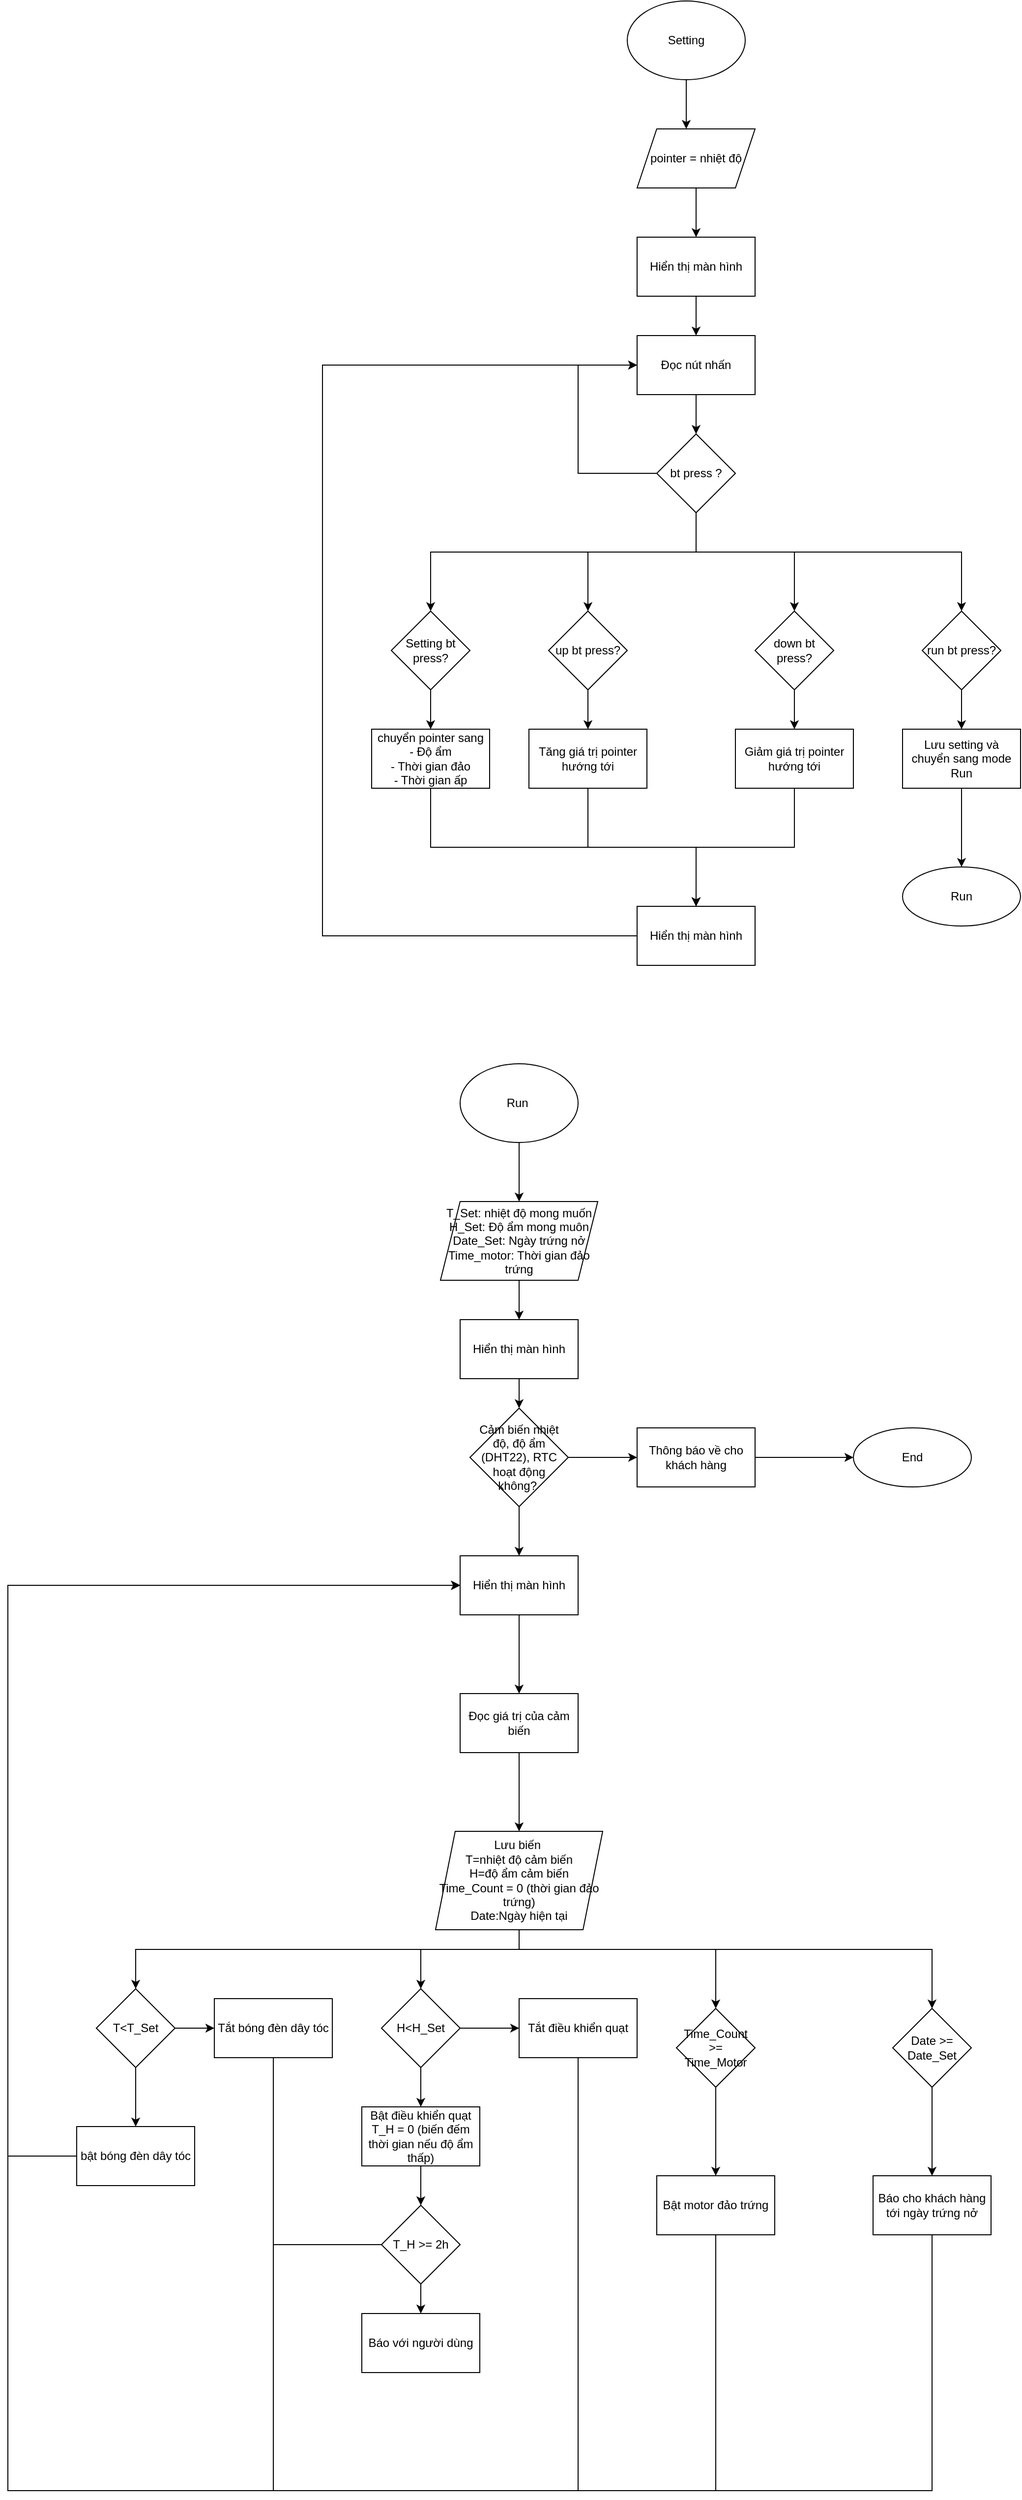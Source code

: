 <mxfile version="20.5.1" type="device"><diagram id="CBP5hiTo70mSyP7MHaft" name="Page-1"><mxGraphModel dx="1237" dy="690" grid="1" gridSize="10" guides="1" tooltips="1" connect="1" arrows="1" fold="1" page="1" pageScale="1" pageWidth="850" pageHeight="1100" math="0" shadow="0"><root><mxCell id="0"/><mxCell id="1" parent="0"/><mxCell id="OI3GbFLyFDMWONoh8uZv-60" value="" style="edgeStyle=orthogonalEdgeStyle;rounded=0;orthogonalLoop=1;jettySize=auto;html=1;fontSize=12;" edge="1" parent="1" source="OI3GbFLyFDMWONoh8uZv-40" target="OI3GbFLyFDMWONoh8uZv-59"><mxGeometry relative="1" as="geometry"><Array as="points"><mxPoint x="1240" y="520"/><mxPoint x="1240" y="520"/></Array></mxGeometry></mxCell><mxCell id="OI3GbFLyFDMWONoh8uZv-40" value="Setting" style="ellipse;whiteSpace=wrap;html=1;fontSize=12;" vertex="1" parent="1"><mxGeometry x="1180" y="400" width="120" height="80" as="geometry"/></mxCell><mxCell id="OI3GbFLyFDMWONoh8uZv-45" value="" style="edgeStyle=orthogonalEdgeStyle;rounded=0;orthogonalLoop=1;jettySize=auto;html=1;fontSize=12;" edge="1" parent="1" source="OI3GbFLyFDMWONoh8uZv-41" target="OI3GbFLyFDMWONoh8uZv-43"><mxGeometry relative="1" as="geometry"/></mxCell><mxCell id="OI3GbFLyFDMWONoh8uZv-41" value="Hiển thị màn hình" style="rounded=0;whiteSpace=wrap;html=1;fontSize=12;" vertex="1" parent="1"><mxGeometry x="1190" y="640" width="120" height="60" as="geometry"/></mxCell><mxCell id="OI3GbFLyFDMWONoh8uZv-44" style="edgeStyle=orthogonalEdgeStyle;rounded=0;orthogonalLoop=1;jettySize=auto;html=1;fontSize=12;entryX=0;entryY=0.5;entryDx=0;entryDy=0;" edge="1" parent="1" source="OI3GbFLyFDMWONoh8uZv-42" target="OI3GbFLyFDMWONoh8uZv-43"><mxGeometry relative="1" as="geometry"><Array as="points"><mxPoint x="1130" y="880"/><mxPoint x="1130" y="770"/></Array></mxGeometry></mxCell><mxCell id="OI3GbFLyFDMWONoh8uZv-49" style="edgeStyle=orthogonalEdgeStyle;rounded=0;orthogonalLoop=1;jettySize=auto;html=1;entryX=0.5;entryY=0;entryDx=0;entryDy=0;fontSize=12;" edge="1" parent="1" source="OI3GbFLyFDMWONoh8uZv-42" target="OI3GbFLyFDMWONoh8uZv-48"><mxGeometry relative="1" as="geometry"><Array as="points"><mxPoint x="1250" y="960"/><mxPoint x="980" y="960"/></Array></mxGeometry></mxCell><mxCell id="OI3GbFLyFDMWONoh8uZv-53" style="edgeStyle=orthogonalEdgeStyle;rounded=0;orthogonalLoop=1;jettySize=auto;html=1;entryX=0.5;entryY=0;entryDx=0;entryDy=0;fontSize=12;" edge="1" parent="1" source="OI3GbFLyFDMWONoh8uZv-42" target="OI3GbFLyFDMWONoh8uZv-50"><mxGeometry relative="1" as="geometry"><Array as="points"><mxPoint x="1250" y="960"/><mxPoint x="1140" y="960"/></Array></mxGeometry></mxCell><mxCell id="OI3GbFLyFDMWONoh8uZv-54" style="edgeStyle=orthogonalEdgeStyle;rounded=0;orthogonalLoop=1;jettySize=auto;html=1;entryX=0.5;entryY=0;entryDx=0;entryDy=0;fontSize=12;" edge="1" parent="1" source="OI3GbFLyFDMWONoh8uZv-42" target="OI3GbFLyFDMWONoh8uZv-51"><mxGeometry relative="1" as="geometry"><Array as="points"><mxPoint x="1250" y="960"/><mxPoint x="1350" y="960"/></Array></mxGeometry></mxCell><mxCell id="OI3GbFLyFDMWONoh8uZv-55" style="edgeStyle=orthogonalEdgeStyle;rounded=0;orthogonalLoop=1;jettySize=auto;html=1;entryX=0.5;entryY=0;entryDx=0;entryDy=0;fontSize=12;" edge="1" parent="1" source="OI3GbFLyFDMWONoh8uZv-42" target="OI3GbFLyFDMWONoh8uZv-52"><mxGeometry relative="1" as="geometry"><Array as="points"><mxPoint x="1250" y="960"/><mxPoint x="1520" y="960"/></Array></mxGeometry></mxCell><mxCell id="OI3GbFLyFDMWONoh8uZv-42" value="bt press ?" style="rhombus;whiteSpace=wrap;html=1;fontSize=12;" vertex="1" parent="1"><mxGeometry x="1210" y="840" width="80" height="80" as="geometry"/></mxCell><mxCell id="OI3GbFLyFDMWONoh8uZv-46" value="" style="edgeStyle=orthogonalEdgeStyle;rounded=0;orthogonalLoop=1;jettySize=auto;html=1;fontSize=12;" edge="1" parent="1" source="OI3GbFLyFDMWONoh8uZv-43" target="OI3GbFLyFDMWONoh8uZv-42"><mxGeometry relative="1" as="geometry"/></mxCell><mxCell id="OI3GbFLyFDMWONoh8uZv-43" value="Đọc nút nhấn" style="rounded=0;whiteSpace=wrap;html=1;fontSize=12;" vertex="1" parent="1"><mxGeometry x="1190" y="740" width="120" height="60" as="geometry"/></mxCell><mxCell id="OI3GbFLyFDMWONoh8uZv-57" value="" style="edgeStyle=orthogonalEdgeStyle;rounded=0;orthogonalLoop=1;jettySize=auto;html=1;fontSize=12;" edge="1" parent="1" source="OI3GbFLyFDMWONoh8uZv-48" target="OI3GbFLyFDMWONoh8uZv-56"><mxGeometry relative="1" as="geometry"/></mxCell><mxCell id="OI3GbFLyFDMWONoh8uZv-48" value="Setting bt press?" style="rhombus;whiteSpace=wrap;html=1;fontSize=12;" vertex="1" parent="1"><mxGeometry x="940" y="1020" width="80" height="80" as="geometry"/></mxCell><mxCell id="OI3GbFLyFDMWONoh8uZv-64" value="" style="edgeStyle=orthogonalEdgeStyle;rounded=0;orthogonalLoop=1;jettySize=auto;html=1;fontSize=12;" edge="1" parent="1" source="OI3GbFLyFDMWONoh8uZv-50" target="OI3GbFLyFDMWONoh8uZv-63"><mxGeometry relative="1" as="geometry"/></mxCell><mxCell id="OI3GbFLyFDMWONoh8uZv-50" value="up bt press?" style="rhombus;whiteSpace=wrap;html=1;fontSize=12;" vertex="1" parent="1"><mxGeometry x="1100" y="1020" width="80" height="80" as="geometry"/></mxCell><mxCell id="OI3GbFLyFDMWONoh8uZv-66" value="" style="edgeStyle=orthogonalEdgeStyle;rounded=0;orthogonalLoop=1;jettySize=auto;html=1;fontSize=12;" edge="1" parent="1" source="OI3GbFLyFDMWONoh8uZv-51" target="OI3GbFLyFDMWONoh8uZv-65"><mxGeometry relative="1" as="geometry"/></mxCell><mxCell id="OI3GbFLyFDMWONoh8uZv-51" value="down bt press?" style="rhombus;whiteSpace=wrap;html=1;fontSize=12;" vertex="1" parent="1"><mxGeometry x="1310" y="1020" width="80" height="80" as="geometry"/></mxCell><mxCell id="OI3GbFLyFDMWONoh8uZv-68" value="" style="edgeStyle=orthogonalEdgeStyle;rounded=0;orthogonalLoop=1;jettySize=auto;html=1;fontSize=12;" edge="1" parent="1" source="OI3GbFLyFDMWONoh8uZv-52" target="OI3GbFLyFDMWONoh8uZv-67"><mxGeometry relative="1" as="geometry"/></mxCell><mxCell id="OI3GbFLyFDMWONoh8uZv-52" value="run bt press?" style="rhombus;whiteSpace=wrap;html=1;fontSize=12;" vertex="1" parent="1"><mxGeometry x="1480" y="1020" width="80" height="80" as="geometry"/></mxCell><mxCell id="OI3GbFLyFDMWONoh8uZv-58" style="edgeStyle=orthogonalEdgeStyle;rounded=0;orthogonalLoop=1;jettySize=auto;html=1;entryX=0;entryY=0.5;entryDx=0;entryDy=0;fontSize=12;exitX=0;exitY=0.5;exitDx=0;exitDy=0;" edge="1" parent="1" source="OI3GbFLyFDMWONoh8uZv-62" target="OI3GbFLyFDMWONoh8uZv-43"><mxGeometry relative="1" as="geometry"><Array as="points"><mxPoint x="870" y="1350"/><mxPoint x="870" y="770"/></Array></mxGeometry></mxCell><mxCell id="OI3GbFLyFDMWONoh8uZv-69" style="edgeStyle=orthogonalEdgeStyle;rounded=0;orthogonalLoop=1;jettySize=auto;html=1;entryX=0.5;entryY=0;entryDx=0;entryDy=0;fontSize=12;" edge="1" parent="1" source="OI3GbFLyFDMWONoh8uZv-56" target="OI3GbFLyFDMWONoh8uZv-62"><mxGeometry relative="1" as="geometry"><Array as="points"><mxPoint x="980" y="1260"/><mxPoint x="1250" y="1260"/></Array></mxGeometry></mxCell><mxCell id="OI3GbFLyFDMWONoh8uZv-56" value="chuyển pointer sang&lt;br&gt;- Độ ẩm&lt;br&gt;- Thời gian đảo&lt;br&gt;- Thời gian ấp" style="rounded=0;whiteSpace=wrap;html=1;fontSize=12;" vertex="1" parent="1"><mxGeometry x="920" y="1140" width="120" height="60" as="geometry"/></mxCell><mxCell id="OI3GbFLyFDMWONoh8uZv-61" value="" style="edgeStyle=orthogonalEdgeStyle;rounded=0;orthogonalLoop=1;jettySize=auto;html=1;fontSize=12;" edge="1" parent="1" source="OI3GbFLyFDMWONoh8uZv-59" target="OI3GbFLyFDMWONoh8uZv-41"><mxGeometry relative="1" as="geometry"/></mxCell><mxCell id="OI3GbFLyFDMWONoh8uZv-59" value="pointer = nhiệt độ" style="shape=parallelogram;perimeter=parallelogramPerimeter;whiteSpace=wrap;html=1;fixedSize=1;fontSize=12;" vertex="1" parent="1"><mxGeometry x="1190" y="530" width="120" height="60" as="geometry"/></mxCell><mxCell id="OI3GbFLyFDMWONoh8uZv-62" value="Hiển thị màn hình" style="rounded=0;whiteSpace=wrap;html=1;fontSize=12;" vertex="1" parent="1"><mxGeometry x="1190" y="1320" width="120" height="60" as="geometry"/></mxCell><mxCell id="OI3GbFLyFDMWONoh8uZv-72" style="edgeStyle=orthogonalEdgeStyle;rounded=0;orthogonalLoop=1;jettySize=auto;html=1;fontSize=12;" edge="1" parent="1" source="OI3GbFLyFDMWONoh8uZv-63" target="OI3GbFLyFDMWONoh8uZv-62"><mxGeometry relative="1" as="geometry"/></mxCell><mxCell id="OI3GbFLyFDMWONoh8uZv-63" value="Tăng giá trị pointer hướng tới" style="rounded=0;whiteSpace=wrap;html=1;fontSize=12;" vertex="1" parent="1"><mxGeometry x="1080" y="1140" width="120" height="60" as="geometry"/></mxCell><mxCell id="OI3GbFLyFDMWONoh8uZv-73" style="edgeStyle=orthogonalEdgeStyle;rounded=0;orthogonalLoop=1;jettySize=auto;html=1;fontSize=12;" edge="1" parent="1" source="OI3GbFLyFDMWONoh8uZv-65" target="OI3GbFLyFDMWONoh8uZv-62"><mxGeometry relative="1" as="geometry"/></mxCell><mxCell id="OI3GbFLyFDMWONoh8uZv-65" value="Giảm giá trị pointer hướng tới" style="rounded=0;whiteSpace=wrap;html=1;fontSize=12;" vertex="1" parent="1"><mxGeometry x="1290" y="1140" width="120" height="60" as="geometry"/></mxCell><mxCell id="OI3GbFLyFDMWONoh8uZv-76" value="" style="edgeStyle=orthogonalEdgeStyle;rounded=0;orthogonalLoop=1;jettySize=auto;html=1;fontSize=12;" edge="1" parent="1" source="OI3GbFLyFDMWONoh8uZv-67" target="OI3GbFLyFDMWONoh8uZv-75"><mxGeometry relative="1" as="geometry"/></mxCell><mxCell id="OI3GbFLyFDMWONoh8uZv-67" value="Lưu setting và chuyển sang mode Run" style="rounded=0;whiteSpace=wrap;html=1;fontSize=12;" vertex="1" parent="1"><mxGeometry x="1460" y="1140" width="120" height="60" as="geometry"/></mxCell><mxCell id="OI3GbFLyFDMWONoh8uZv-75" value="Run" style="ellipse;whiteSpace=wrap;html=1;rounded=0;" vertex="1" parent="1"><mxGeometry x="1460" y="1280" width="120" height="60" as="geometry"/></mxCell><mxCell id="OI3GbFLyFDMWONoh8uZv-94" value="" style="edgeStyle=orthogonalEdgeStyle;rounded=0;orthogonalLoop=1;jettySize=auto;html=1;fontSize=12;" edge="1" parent="1" source="OI3GbFLyFDMWONoh8uZv-77" target="OI3GbFLyFDMWONoh8uZv-93"><mxGeometry relative="1" as="geometry"/></mxCell><mxCell id="OI3GbFLyFDMWONoh8uZv-77" value="Run&amp;nbsp;" style="ellipse;whiteSpace=wrap;html=1;fontSize=12;" vertex="1" parent="1"><mxGeometry x="1010" y="1480" width="120" height="80" as="geometry"/></mxCell><mxCell id="OI3GbFLyFDMWONoh8uZv-83" value="" style="edgeStyle=orthogonalEdgeStyle;rounded=0;orthogonalLoop=1;jettySize=auto;html=1;fontSize=12;" edge="1" parent="1" source="OI3GbFLyFDMWONoh8uZv-80" target="OI3GbFLyFDMWONoh8uZv-82"><mxGeometry relative="1" as="geometry"/></mxCell><mxCell id="OI3GbFLyFDMWONoh8uZv-80" value="Hiển thị màn hình" style="whiteSpace=wrap;html=1;" vertex="1" parent="1"><mxGeometry x="1010" y="1740" width="120" height="60" as="geometry"/></mxCell><mxCell id="OI3GbFLyFDMWONoh8uZv-98" value="" style="edgeStyle=orthogonalEdgeStyle;rounded=0;orthogonalLoop=1;jettySize=auto;html=1;fontSize=12;" edge="1" parent="1" source="OI3GbFLyFDMWONoh8uZv-82" target="OI3GbFLyFDMWONoh8uZv-97"><mxGeometry relative="1" as="geometry"/></mxCell><mxCell id="OI3GbFLyFDMWONoh8uZv-125" value="" style="edgeStyle=orthogonalEdgeStyle;rounded=0;orthogonalLoop=1;jettySize=auto;html=1;fontSize=12;" edge="1" parent="1" source="OI3GbFLyFDMWONoh8uZv-82" target="OI3GbFLyFDMWONoh8uZv-124"><mxGeometry relative="1" as="geometry"/></mxCell><mxCell id="OI3GbFLyFDMWONoh8uZv-82" value="Cảm biến nhiệt độ, độ ẩm (DHT22), RTC hoạt động không?&amp;nbsp;" style="rhombus;whiteSpace=wrap;html=1;fontSize=12;" vertex="1" parent="1"><mxGeometry x="1020" y="1830" width="100" height="100" as="geometry"/></mxCell><mxCell id="OI3GbFLyFDMWONoh8uZv-91" style="edgeStyle=orthogonalEdgeStyle;rounded=0;orthogonalLoop=1;jettySize=auto;html=1;entryX=0.5;entryY=0;entryDx=0;entryDy=0;fontSize=12;" edge="1" parent="1" source="OI3GbFLyFDMWONoh8uZv-87" target="OI3GbFLyFDMWONoh8uZv-89"><mxGeometry relative="1" as="geometry"><Array as="points"><mxPoint x="1070" y="2380"/><mxPoint x="680" y="2380"/></Array></mxGeometry></mxCell><mxCell id="OI3GbFLyFDMWONoh8uZv-92" style="edgeStyle=orthogonalEdgeStyle;rounded=0;orthogonalLoop=1;jettySize=auto;html=1;entryX=0.5;entryY=0;entryDx=0;entryDy=0;fontSize=12;" edge="1" parent="1" source="OI3GbFLyFDMWONoh8uZv-87" target="OI3GbFLyFDMWONoh8uZv-90"><mxGeometry relative="1" as="geometry"><Array as="points"><mxPoint x="1070" y="2380"/><mxPoint x="1270" y="2380"/></Array></mxGeometry></mxCell><mxCell id="OI3GbFLyFDMWONoh8uZv-104" style="edgeStyle=orthogonalEdgeStyle;rounded=0;orthogonalLoop=1;jettySize=auto;html=1;fontSize=12;" edge="1" parent="1" source="OI3GbFLyFDMWONoh8uZv-87" target="OI3GbFLyFDMWONoh8uZv-103"><mxGeometry relative="1" as="geometry"><Array as="points"><mxPoint x="1070" y="2380"/><mxPoint x="1490" y="2380"/></Array></mxGeometry></mxCell><mxCell id="OI3GbFLyFDMWONoh8uZv-113" style="edgeStyle=orthogonalEdgeStyle;rounded=0;orthogonalLoop=1;jettySize=auto;html=1;entryX=0.5;entryY=0;entryDx=0;entryDy=0;fontSize=12;" edge="1" parent="1" source="OI3GbFLyFDMWONoh8uZv-87" target="OI3GbFLyFDMWONoh8uZv-110"><mxGeometry relative="1" as="geometry"><Array as="points"><mxPoint x="1070" y="2380"/><mxPoint x="970" y="2380"/></Array></mxGeometry></mxCell><mxCell id="OI3GbFLyFDMWONoh8uZv-87" value="Lưu biến&amp;nbsp;&lt;br&gt;T=nhiệt độ cảm biến&lt;br&gt;H=độ ẩm cảm biến&lt;br&gt;Time_Count = 0 (thời gian đảo trứng)&lt;br&gt;Date:Ngày hiện tại" style="shape=parallelogram;perimeter=parallelogramPerimeter;whiteSpace=wrap;html=1;fixedSize=1;fontSize=12;" vertex="1" parent="1"><mxGeometry x="985" y="2260" width="170" height="100" as="geometry"/></mxCell><mxCell id="OI3GbFLyFDMWONoh8uZv-107" value="" style="edgeStyle=orthogonalEdgeStyle;rounded=0;orthogonalLoop=1;jettySize=auto;html=1;fontSize=12;" edge="1" parent="1" source="OI3GbFLyFDMWONoh8uZv-89" target="OI3GbFLyFDMWONoh8uZv-106"><mxGeometry relative="1" as="geometry"/></mxCell><mxCell id="OI3GbFLyFDMWONoh8uZv-109" value="" style="edgeStyle=orthogonalEdgeStyle;rounded=0;orthogonalLoop=1;jettySize=auto;html=1;fontSize=12;" edge="1" parent="1" source="OI3GbFLyFDMWONoh8uZv-89" target="OI3GbFLyFDMWONoh8uZv-108"><mxGeometry relative="1" as="geometry"/></mxCell><mxCell id="OI3GbFLyFDMWONoh8uZv-89" value="T&amp;lt;T_Set" style="rhombus;whiteSpace=wrap;html=1;fontSize=12;" vertex="1" parent="1"><mxGeometry x="640" y="2420" width="80" height="80" as="geometry"/></mxCell><mxCell id="OI3GbFLyFDMWONoh8uZv-121" value="" style="edgeStyle=orthogonalEdgeStyle;rounded=0;orthogonalLoop=1;jettySize=auto;html=1;fontSize=12;" edge="1" parent="1" source="OI3GbFLyFDMWONoh8uZv-90" target="OI3GbFLyFDMWONoh8uZv-120"><mxGeometry relative="1" as="geometry"/></mxCell><mxCell id="OI3GbFLyFDMWONoh8uZv-90" value="Time_Count &amp;gt;= Time_Motor" style="rhombus;whiteSpace=wrap;html=1;fontSize=12;" vertex="1" parent="1"><mxGeometry x="1230" y="2440" width="80" height="80" as="geometry"/></mxCell><mxCell id="OI3GbFLyFDMWONoh8uZv-105" value="" style="edgeStyle=orthogonalEdgeStyle;rounded=0;orthogonalLoop=1;jettySize=auto;html=1;fontSize=12;" edge="1" parent="1" source="OI3GbFLyFDMWONoh8uZv-93" target="OI3GbFLyFDMWONoh8uZv-80"><mxGeometry relative="1" as="geometry"/></mxCell><mxCell id="OI3GbFLyFDMWONoh8uZv-93" value="T_Set: nhiệt độ mong muốn&lt;br&gt;H_Set: Độ ẩm mong muôn&lt;br&gt;Date_Set: Ngày trứng nở&lt;br&gt;Time_motor: Thời gian đảo trứng" style="shape=parallelogram;perimeter=parallelogramPerimeter;whiteSpace=wrap;html=1;fixedSize=1;fontSize=12;" vertex="1" parent="1"><mxGeometry x="990" y="1620" width="160" height="80" as="geometry"/></mxCell><mxCell id="OI3GbFLyFDMWONoh8uZv-100" value="" style="edgeStyle=orthogonalEdgeStyle;rounded=0;orthogonalLoop=1;jettySize=auto;html=1;fontSize=12;" edge="1" parent="1" source="OI3GbFLyFDMWONoh8uZv-97" target="OI3GbFLyFDMWONoh8uZv-99"><mxGeometry relative="1" as="geometry"/></mxCell><mxCell id="OI3GbFLyFDMWONoh8uZv-97" value="Thông báo về cho khách hàng" style="whiteSpace=wrap;html=1;" vertex="1" parent="1"><mxGeometry x="1190" y="1850" width="120" height="60" as="geometry"/></mxCell><mxCell id="OI3GbFLyFDMWONoh8uZv-99" value="End" style="ellipse;whiteSpace=wrap;html=1;" vertex="1" parent="1"><mxGeometry x="1410" y="1850" width="120" height="60" as="geometry"/></mxCell><mxCell id="OI3GbFLyFDMWONoh8uZv-123" value="" style="edgeStyle=orthogonalEdgeStyle;rounded=0;orthogonalLoop=1;jettySize=auto;html=1;fontSize=12;" edge="1" parent="1" source="OI3GbFLyFDMWONoh8uZv-103" target="OI3GbFLyFDMWONoh8uZv-122"><mxGeometry relative="1" as="geometry"/></mxCell><mxCell id="OI3GbFLyFDMWONoh8uZv-103" value="Date &amp;gt;= Date_Set" style="rhombus;whiteSpace=wrap;html=1;fontSize=12;" vertex="1" parent="1"><mxGeometry x="1450" y="2440" width="80" height="80" as="geometry"/></mxCell><mxCell id="OI3GbFLyFDMWONoh8uZv-128" style="edgeStyle=orthogonalEdgeStyle;rounded=0;orthogonalLoop=1;jettySize=auto;html=1;entryX=0;entryY=0.5;entryDx=0;entryDy=0;fontSize=12;" edge="1" parent="1" source="OI3GbFLyFDMWONoh8uZv-106" target="OI3GbFLyFDMWONoh8uZv-124"><mxGeometry relative="1" as="geometry"><Array as="points"><mxPoint x="550" y="2590"/><mxPoint x="550" y="2010"/></Array></mxGeometry></mxCell><mxCell id="OI3GbFLyFDMWONoh8uZv-106" value="bật bóng đèn dây tóc" style="whiteSpace=wrap;html=1;" vertex="1" parent="1"><mxGeometry x="620" y="2560" width="120" height="60" as="geometry"/></mxCell><mxCell id="OI3GbFLyFDMWONoh8uZv-134" style="edgeStyle=orthogonalEdgeStyle;rounded=0;orthogonalLoop=1;jettySize=auto;html=1;entryX=0;entryY=0.5;entryDx=0;entryDy=0;fontSize=12;" edge="1" parent="1" source="OI3GbFLyFDMWONoh8uZv-108" target="OI3GbFLyFDMWONoh8uZv-124"><mxGeometry relative="1" as="geometry"><Array as="points"><mxPoint x="820" y="2930"/><mxPoint x="550" y="2930"/><mxPoint x="550" y="2010"/></Array></mxGeometry></mxCell><mxCell id="OI3GbFLyFDMWONoh8uZv-108" value="Tắt bóng đèn dây tóc" style="whiteSpace=wrap;html=1;" vertex="1" parent="1"><mxGeometry x="760" y="2430" width="120" height="60" as="geometry"/></mxCell><mxCell id="OI3GbFLyFDMWONoh8uZv-138" value="" style="edgeStyle=orthogonalEdgeStyle;rounded=0;orthogonalLoop=1;jettySize=auto;html=1;fontSize=12;" edge="1" parent="1" source="OI3GbFLyFDMWONoh8uZv-110" target="OI3GbFLyFDMWONoh8uZv-136"><mxGeometry relative="1" as="geometry"/></mxCell><mxCell id="OI3GbFLyFDMWONoh8uZv-143" value="" style="edgeStyle=orthogonalEdgeStyle;rounded=0;orthogonalLoop=1;jettySize=auto;html=1;fontSize=12;" edge="1" parent="1" source="OI3GbFLyFDMWONoh8uZv-110" target="OI3GbFLyFDMWONoh8uZv-142"><mxGeometry relative="1" as="geometry"/></mxCell><mxCell id="OI3GbFLyFDMWONoh8uZv-110" value="H&amp;lt;H_Set" style="rhombus;whiteSpace=wrap;html=1;fontSize=12;" vertex="1" parent="1"><mxGeometry x="930" y="2420" width="80" height="80" as="geometry"/></mxCell><mxCell id="OI3GbFLyFDMWONoh8uZv-118" value="Báo với người dùng" style="whiteSpace=wrap;html=1;" vertex="1" parent="1"><mxGeometry x="910" y="2750" width="120" height="60" as="geometry"/></mxCell><mxCell id="OI3GbFLyFDMWONoh8uZv-145" style="edgeStyle=orthogonalEdgeStyle;rounded=0;orthogonalLoop=1;jettySize=auto;html=1;entryX=0;entryY=0.5;entryDx=0;entryDy=0;fontSize=12;" edge="1" parent="1" source="OI3GbFLyFDMWONoh8uZv-120" target="OI3GbFLyFDMWONoh8uZv-124"><mxGeometry relative="1" as="geometry"><Array as="points"><mxPoint x="1270" y="2930"/><mxPoint x="550" y="2930"/><mxPoint x="550" y="2010"/></Array></mxGeometry></mxCell><mxCell id="OI3GbFLyFDMWONoh8uZv-120" value="Bật motor đảo trứng" style="whiteSpace=wrap;html=1;" vertex="1" parent="1"><mxGeometry x="1210" y="2610" width="120" height="60" as="geometry"/></mxCell><mxCell id="OI3GbFLyFDMWONoh8uZv-146" style="edgeStyle=orthogonalEdgeStyle;rounded=0;orthogonalLoop=1;jettySize=auto;html=1;entryX=0;entryY=0.5;entryDx=0;entryDy=0;fontSize=12;" edge="1" parent="1" source="OI3GbFLyFDMWONoh8uZv-122" target="OI3GbFLyFDMWONoh8uZv-124"><mxGeometry relative="1" as="geometry"><Array as="points"><mxPoint x="1490" y="2930"/><mxPoint x="550" y="2930"/><mxPoint x="550" y="2010"/></Array></mxGeometry></mxCell><mxCell id="OI3GbFLyFDMWONoh8uZv-122" value="Báo cho khách hàng tới ngày trứng nở" style="whiteSpace=wrap;html=1;" vertex="1" parent="1"><mxGeometry x="1430" y="2610" width="120" height="60" as="geometry"/></mxCell><mxCell id="OI3GbFLyFDMWONoh8uZv-132" value="" style="edgeStyle=orthogonalEdgeStyle;rounded=0;orthogonalLoop=1;jettySize=auto;html=1;fontSize=12;" edge="1" parent="1" source="OI3GbFLyFDMWONoh8uZv-124" target="OI3GbFLyFDMWONoh8uZv-131"><mxGeometry relative="1" as="geometry"/></mxCell><mxCell id="OI3GbFLyFDMWONoh8uZv-124" value="Hiển thị màn hình" style="whiteSpace=wrap;html=1;" vertex="1" parent="1"><mxGeometry x="1010" y="1980" width="120" height="60" as="geometry"/></mxCell><mxCell id="OI3GbFLyFDMWONoh8uZv-133" value="" style="edgeStyle=orthogonalEdgeStyle;rounded=0;orthogonalLoop=1;jettySize=auto;html=1;fontSize=12;" edge="1" parent="1" source="OI3GbFLyFDMWONoh8uZv-131" target="OI3GbFLyFDMWONoh8uZv-87"><mxGeometry relative="1" as="geometry"/></mxCell><mxCell id="OI3GbFLyFDMWONoh8uZv-131" value="Đọc giá trị của cảm biến" style="whiteSpace=wrap;html=1;" vertex="1" parent="1"><mxGeometry x="1010" y="2120" width="120" height="60" as="geometry"/></mxCell><mxCell id="OI3GbFLyFDMWONoh8uZv-140" value="" style="edgeStyle=orthogonalEdgeStyle;rounded=0;orthogonalLoop=1;jettySize=auto;html=1;fontSize=12;" edge="1" parent="1" source="OI3GbFLyFDMWONoh8uZv-116" target="OI3GbFLyFDMWONoh8uZv-118"><mxGeometry relative="1" as="geometry"/></mxCell><mxCell id="OI3GbFLyFDMWONoh8uZv-141" style="edgeStyle=orthogonalEdgeStyle;rounded=0;orthogonalLoop=1;jettySize=auto;html=1;entryX=0;entryY=0.5;entryDx=0;entryDy=0;fontSize=12;" edge="1" parent="1" source="OI3GbFLyFDMWONoh8uZv-116" target="OI3GbFLyFDMWONoh8uZv-124"><mxGeometry relative="1" as="geometry"><Array as="points"><mxPoint x="820" y="2680"/><mxPoint x="820" y="2930"/><mxPoint x="550" y="2930"/><mxPoint x="550" y="2010"/></Array></mxGeometry></mxCell><mxCell id="OI3GbFLyFDMWONoh8uZv-116" value="T_H &amp;gt;= 2h" style="rhombus;whiteSpace=wrap;html=1;fontSize=12;" vertex="1" parent="1"><mxGeometry x="930" y="2640" width="80" height="80" as="geometry"/></mxCell><mxCell id="OI3GbFLyFDMWONoh8uZv-139" value="" style="edgeStyle=orthogonalEdgeStyle;rounded=0;orthogonalLoop=1;jettySize=auto;html=1;fontSize=12;" edge="1" parent="1" source="OI3GbFLyFDMWONoh8uZv-136" target="OI3GbFLyFDMWONoh8uZv-116"><mxGeometry relative="1" as="geometry"/></mxCell><mxCell id="OI3GbFLyFDMWONoh8uZv-136" value="Bật điều khiển quạt&lt;br&gt;T_H = 0 (biến đếm thời gian nếu độ ẩm thấp)" style="whiteSpace=wrap;html=1;" vertex="1" parent="1"><mxGeometry x="910" y="2540" width="120" height="60" as="geometry"/></mxCell><mxCell id="OI3GbFLyFDMWONoh8uZv-144" style="edgeStyle=orthogonalEdgeStyle;rounded=0;orthogonalLoop=1;jettySize=auto;html=1;entryX=0;entryY=0.5;entryDx=0;entryDy=0;fontSize=12;" edge="1" parent="1" source="OI3GbFLyFDMWONoh8uZv-142" target="OI3GbFLyFDMWONoh8uZv-124"><mxGeometry relative="1" as="geometry"><Array as="points"><mxPoint x="1130" y="2930"/><mxPoint x="550" y="2930"/><mxPoint x="550" y="2010"/></Array></mxGeometry></mxCell><mxCell id="OI3GbFLyFDMWONoh8uZv-142" value="Tắt điều khiển quạt" style="whiteSpace=wrap;html=1;" vertex="1" parent="1"><mxGeometry x="1070" y="2430" width="120" height="60" as="geometry"/></mxCell></root></mxGraphModel></diagram></mxfile>